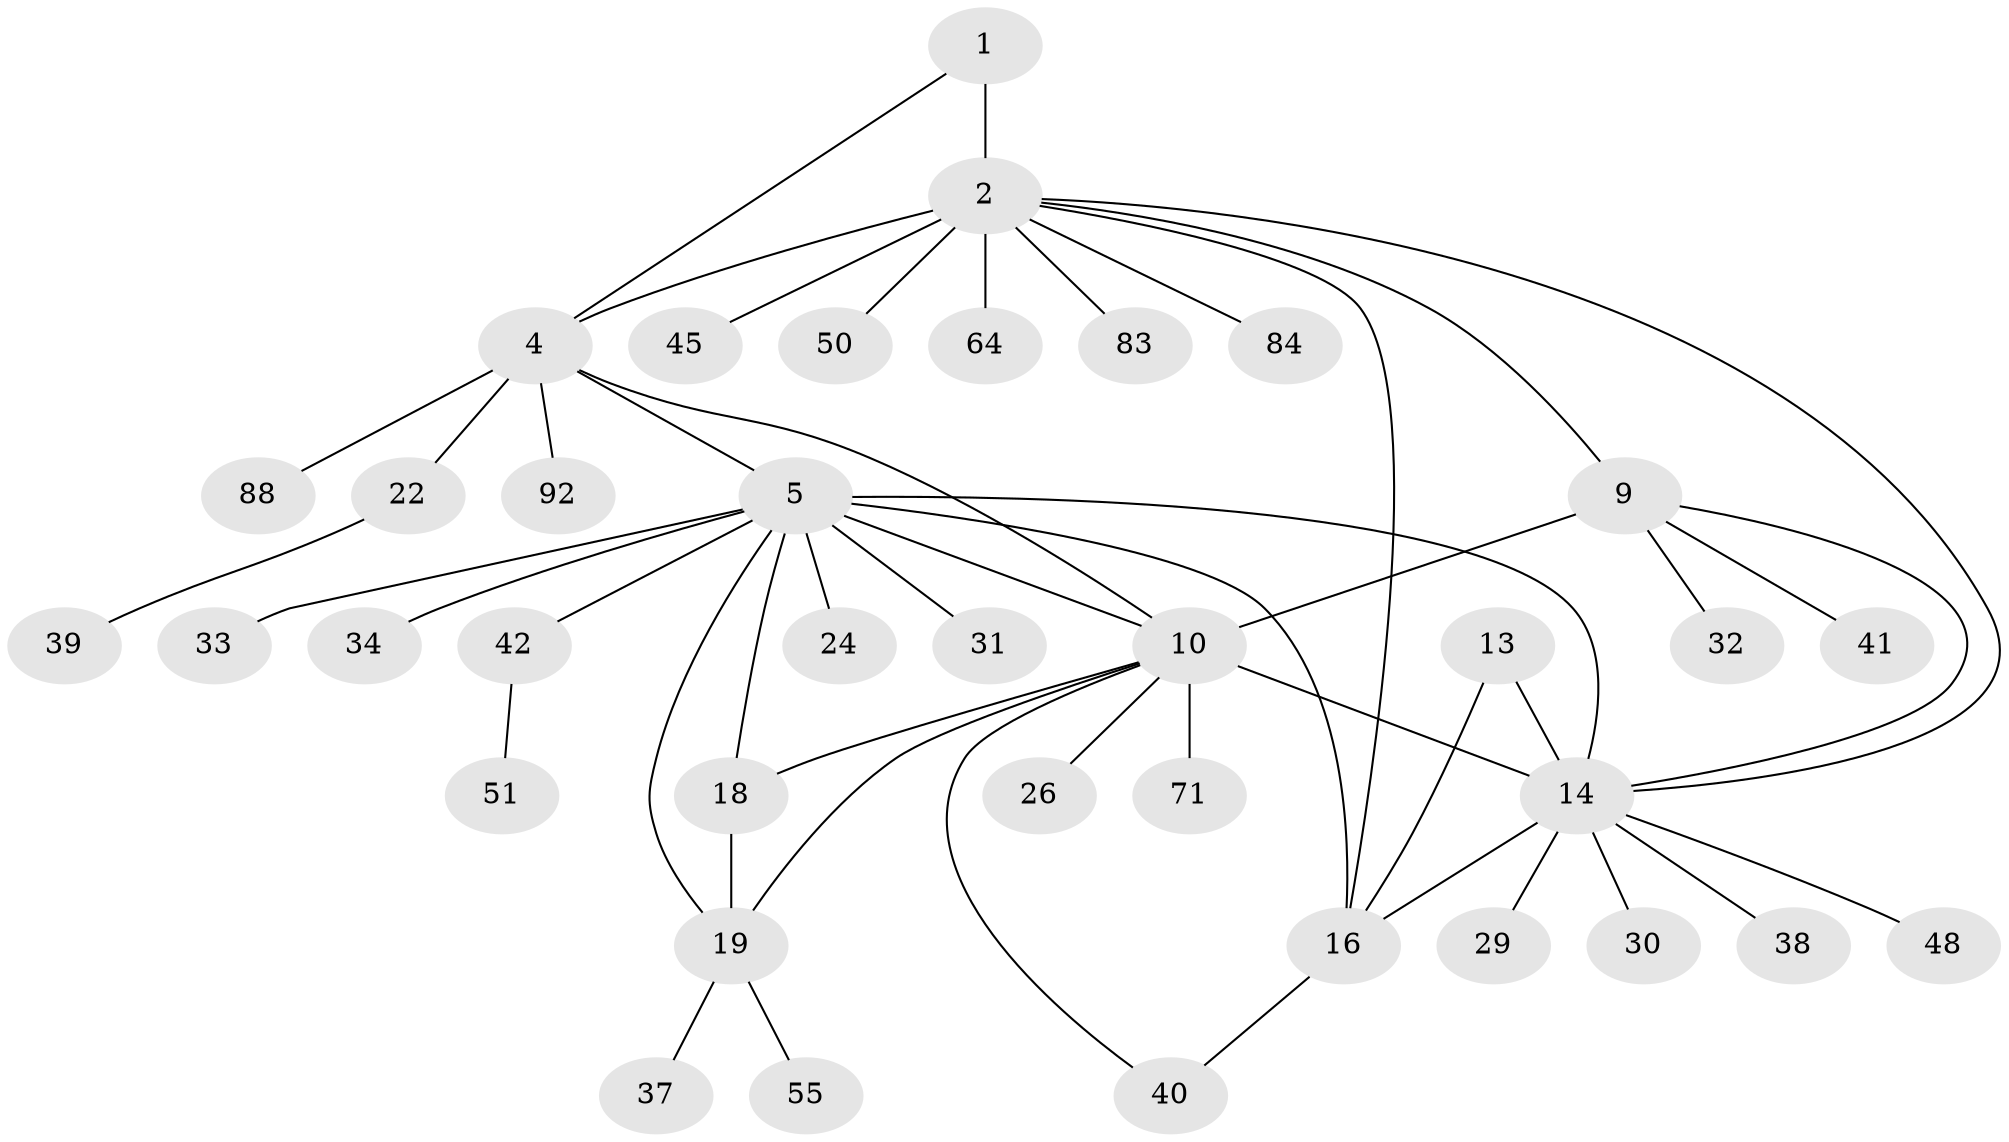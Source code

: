 // original degree distribution, {4: 0.043010752688172046, 10: 0.03225806451612903, 9: 0.03225806451612903, 3: 0.053763440860215055, 7: 0.043010752688172046, 8: 0.010752688172043012, 6: 0.021505376344086023, 11: 0.010752688172043012, 12: 0.010752688172043012, 1: 0.5698924731182796, 2: 0.17204301075268819}
// Generated by graph-tools (version 1.1) at 2025/19/03/04/25 18:19:41]
// undirected, 37 vertices, 49 edges
graph export_dot {
graph [start="1"]
  node [color=gray90,style=filled];
  1 [super="+75"];
  2 [super="+3"];
  4;
  5 [super="+6+7"];
  9 [super="+69+67+12+11+27"];
  10 [super="+17"];
  13;
  14 [super="+44+15+28+36+73+58"];
  16 [super="+47+56+74"];
  18 [super="+53+91+54+52"];
  19 [super="+23"];
  22 [super="+35+81"];
  24;
  26;
  29;
  30;
  31;
  32;
  33;
  34;
  37;
  38;
  39;
  40;
  41;
  42 [super="+89"];
  45 [super="+68"];
  48;
  50;
  51 [super="+76"];
  55 [super="+59"];
  64;
  71;
  83;
  84;
  88;
  92;
  1 -- 2 [weight=2];
  1 -- 4;
  2 -- 4 [weight=2];
  2 -- 45;
  2 -- 50;
  2 -- 64;
  2 -- 83;
  2 -- 84;
  2 -- 9;
  2 -- 14;
  2 -- 16;
  4 -- 22;
  4 -- 88;
  4 -- 92;
  4 -- 5 [weight=2];
  4 -- 10;
  5 -- 33;
  5 -- 34;
  5 -- 10 [weight=2];
  5 -- 42;
  5 -- 16;
  5 -- 18;
  5 -- 19;
  5 -- 24;
  5 -- 31;
  5 -- 14 [weight=2];
  9 -- 10 [weight=3];
  9 -- 32;
  9 -- 14 [weight=2];
  9 -- 41;
  10 -- 26;
  10 -- 40;
  10 -- 71;
  10 -- 14 [weight=4];
  10 -- 18;
  10 -- 19;
  13 -- 14 [weight=2];
  13 -- 16;
  14 -- 16 [weight=2];
  14 -- 48;
  14 -- 38;
  14 -- 29;
  14 -- 30;
  16 -- 40;
  18 -- 19;
  19 -- 37;
  19 -- 55;
  22 -- 39;
  42 -- 51;
}

